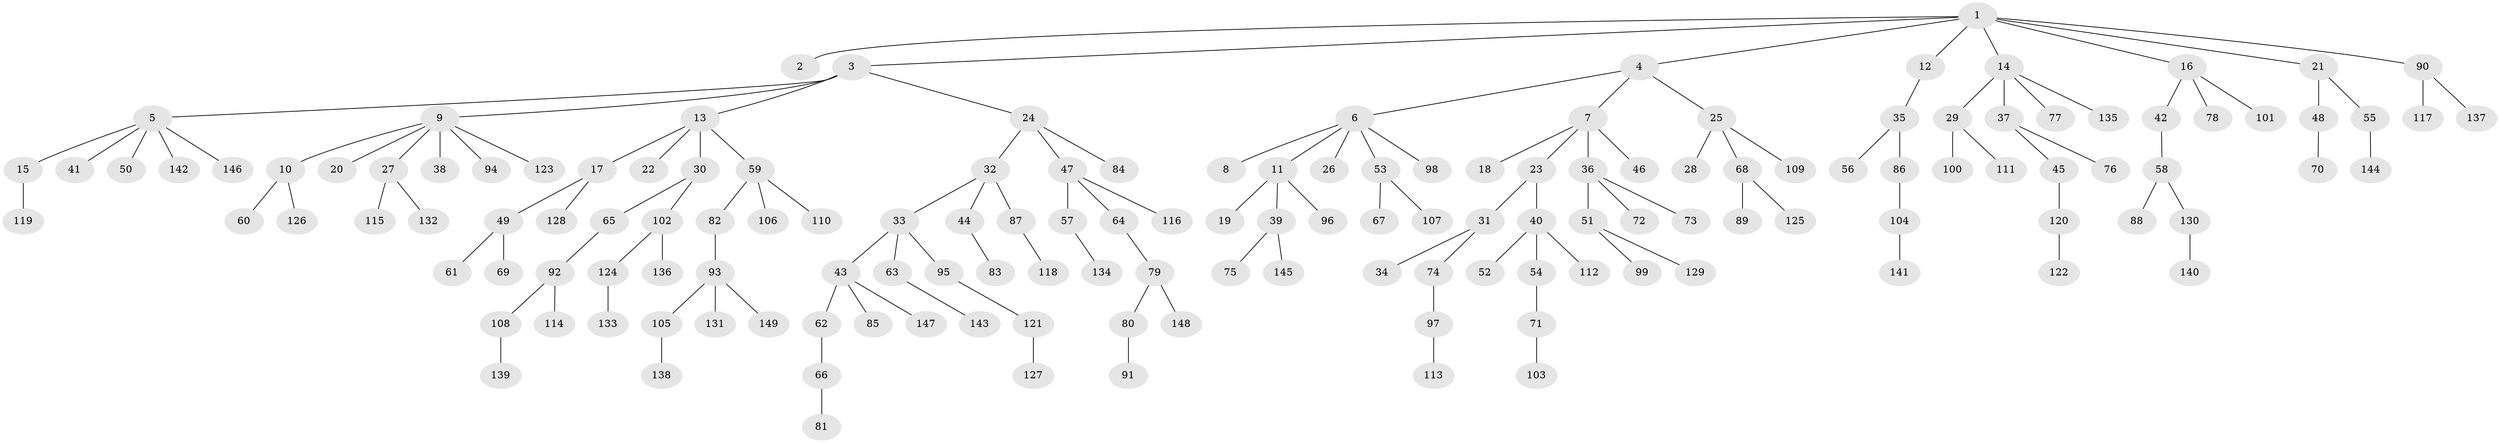 // coarse degree distribution, {7: 0.03389830508474576, 8: 0.03389830508474576, 5: 0.03389830508474576, 1: 0.6440677966101694, 3: 0.06779661016949153, 4: 0.03389830508474576, 2: 0.15254237288135594}
// Generated by graph-tools (version 1.1) at 2025/19/03/04/25 18:19:13]
// undirected, 149 vertices, 148 edges
graph export_dot {
graph [start="1"]
  node [color=gray90,style=filled];
  1;
  2;
  3;
  4;
  5;
  6;
  7;
  8;
  9;
  10;
  11;
  12;
  13;
  14;
  15;
  16;
  17;
  18;
  19;
  20;
  21;
  22;
  23;
  24;
  25;
  26;
  27;
  28;
  29;
  30;
  31;
  32;
  33;
  34;
  35;
  36;
  37;
  38;
  39;
  40;
  41;
  42;
  43;
  44;
  45;
  46;
  47;
  48;
  49;
  50;
  51;
  52;
  53;
  54;
  55;
  56;
  57;
  58;
  59;
  60;
  61;
  62;
  63;
  64;
  65;
  66;
  67;
  68;
  69;
  70;
  71;
  72;
  73;
  74;
  75;
  76;
  77;
  78;
  79;
  80;
  81;
  82;
  83;
  84;
  85;
  86;
  87;
  88;
  89;
  90;
  91;
  92;
  93;
  94;
  95;
  96;
  97;
  98;
  99;
  100;
  101;
  102;
  103;
  104;
  105;
  106;
  107;
  108;
  109;
  110;
  111;
  112;
  113;
  114;
  115;
  116;
  117;
  118;
  119;
  120;
  121;
  122;
  123;
  124;
  125;
  126;
  127;
  128;
  129;
  130;
  131;
  132;
  133;
  134;
  135;
  136;
  137;
  138;
  139;
  140;
  141;
  142;
  143;
  144;
  145;
  146;
  147;
  148;
  149;
  1 -- 2;
  1 -- 3;
  1 -- 4;
  1 -- 12;
  1 -- 14;
  1 -- 16;
  1 -- 21;
  1 -- 90;
  3 -- 5;
  3 -- 9;
  3 -- 13;
  3 -- 24;
  4 -- 6;
  4 -- 7;
  4 -- 25;
  5 -- 15;
  5 -- 41;
  5 -- 50;
  5 -- 142;
  5 -- 146;
  6 -- 8;
  6 -- 11;
  6 -- 26;
  6 -- 53;
  6 -- 98;
  7 -- 18;
  7 -- 23;
  7 -- 36;
  7 -- 46;
  9 -- 10;
  9 -- 20;
  9 -- 27;
  9 -- 38;
  9 -- 94;
  9 -- 123;
  10 -- 60;
  10 -- 126;
  11 -- 19;
  11 -- 39;
  11 -- 96;
  12 -- 35;
  13 -- 17;
  13 -- 22;
  13 -- 30;
  13 -- 59;
  14 -- 29;
  14 -- 37;
  14 -- 77;
  14 -- 135;
  15 -- 119;
  16 -- 42;
  16 -- 78;
  16 -- 101;
  17 -- 49;
  17 -- 128;
  21 -- 48;
  21 -- 55;
  23 -- 31;
  23 -- 40;
  24 -- 32;
  24 -- 47;
  24 -- 84;
  25 -- 28;
  25 -- 68;
  25 -- 109;
  27 -- 115;
  27 -- 132;
  29 -- 100;
  29 -- 111;
  30 -- 65;
  30 -- 102;
  31 -- 34;
  31 -- 74;
  32 -- 33;
  32 -- 44;
  32 -- 87;
  33 -- 43;
  33 -- 63;
  33 -- 95;
  35 -- 56;
  35 -- 86;
  36 -- 51;
  36 -- 72;
  36 -- 73;
  37 -- 45;
  37 -- 76;
  39 -- 75;
  39 -- 145;
  40 -- 52;
  40 -- 54;
  40 -- 112;
  42 -- 58;
  43 -- 62;
  43 -- 85;
  43 -- 147;
  44 -- 83;
  45 -- 120;
  47 -- 57;
  47 -- 64;
  47 -- 116;
  48 -- 70;
  49 -- 61;
  49 -- 69;
  51 -- 99;
  51 -- 129;
  53 -- 67;
  53 -- 107;
  54 -- 71;
  55 -- 144;
  57 -- 134;
  58 -- 88;
  58 -- 130;
  59 -- 82;
  59 -- 106;
  59 -- 110;
  62 -- 66;
  63 -- 143;
  64 -- 79;
  65 -- 92;
  66 -- 81;
  68 -- 89;
  68 -- 125;
  71 -- 103;
  74 -- 97;
  79 -- 80;
  79 -- 148;
  80 -- 91;
  82 -- 93;
  86 -- 104;
  87 -- 118;
  90 -- 117;
  90 -- 137;
  92 -- 108;
  92 -- 114;
  93 -- 105;
  93 -- 131;
  93 -- 149;
  95 -- 121;
  97 -- 113;
  102 -- 124;
  102 -- 136;
  104 -- 141;
  105 -- 138;
  108 -- 139;
  120 -- 122;
  121 -- 127;
  124 -- 133;
  130 -- 140;
}
